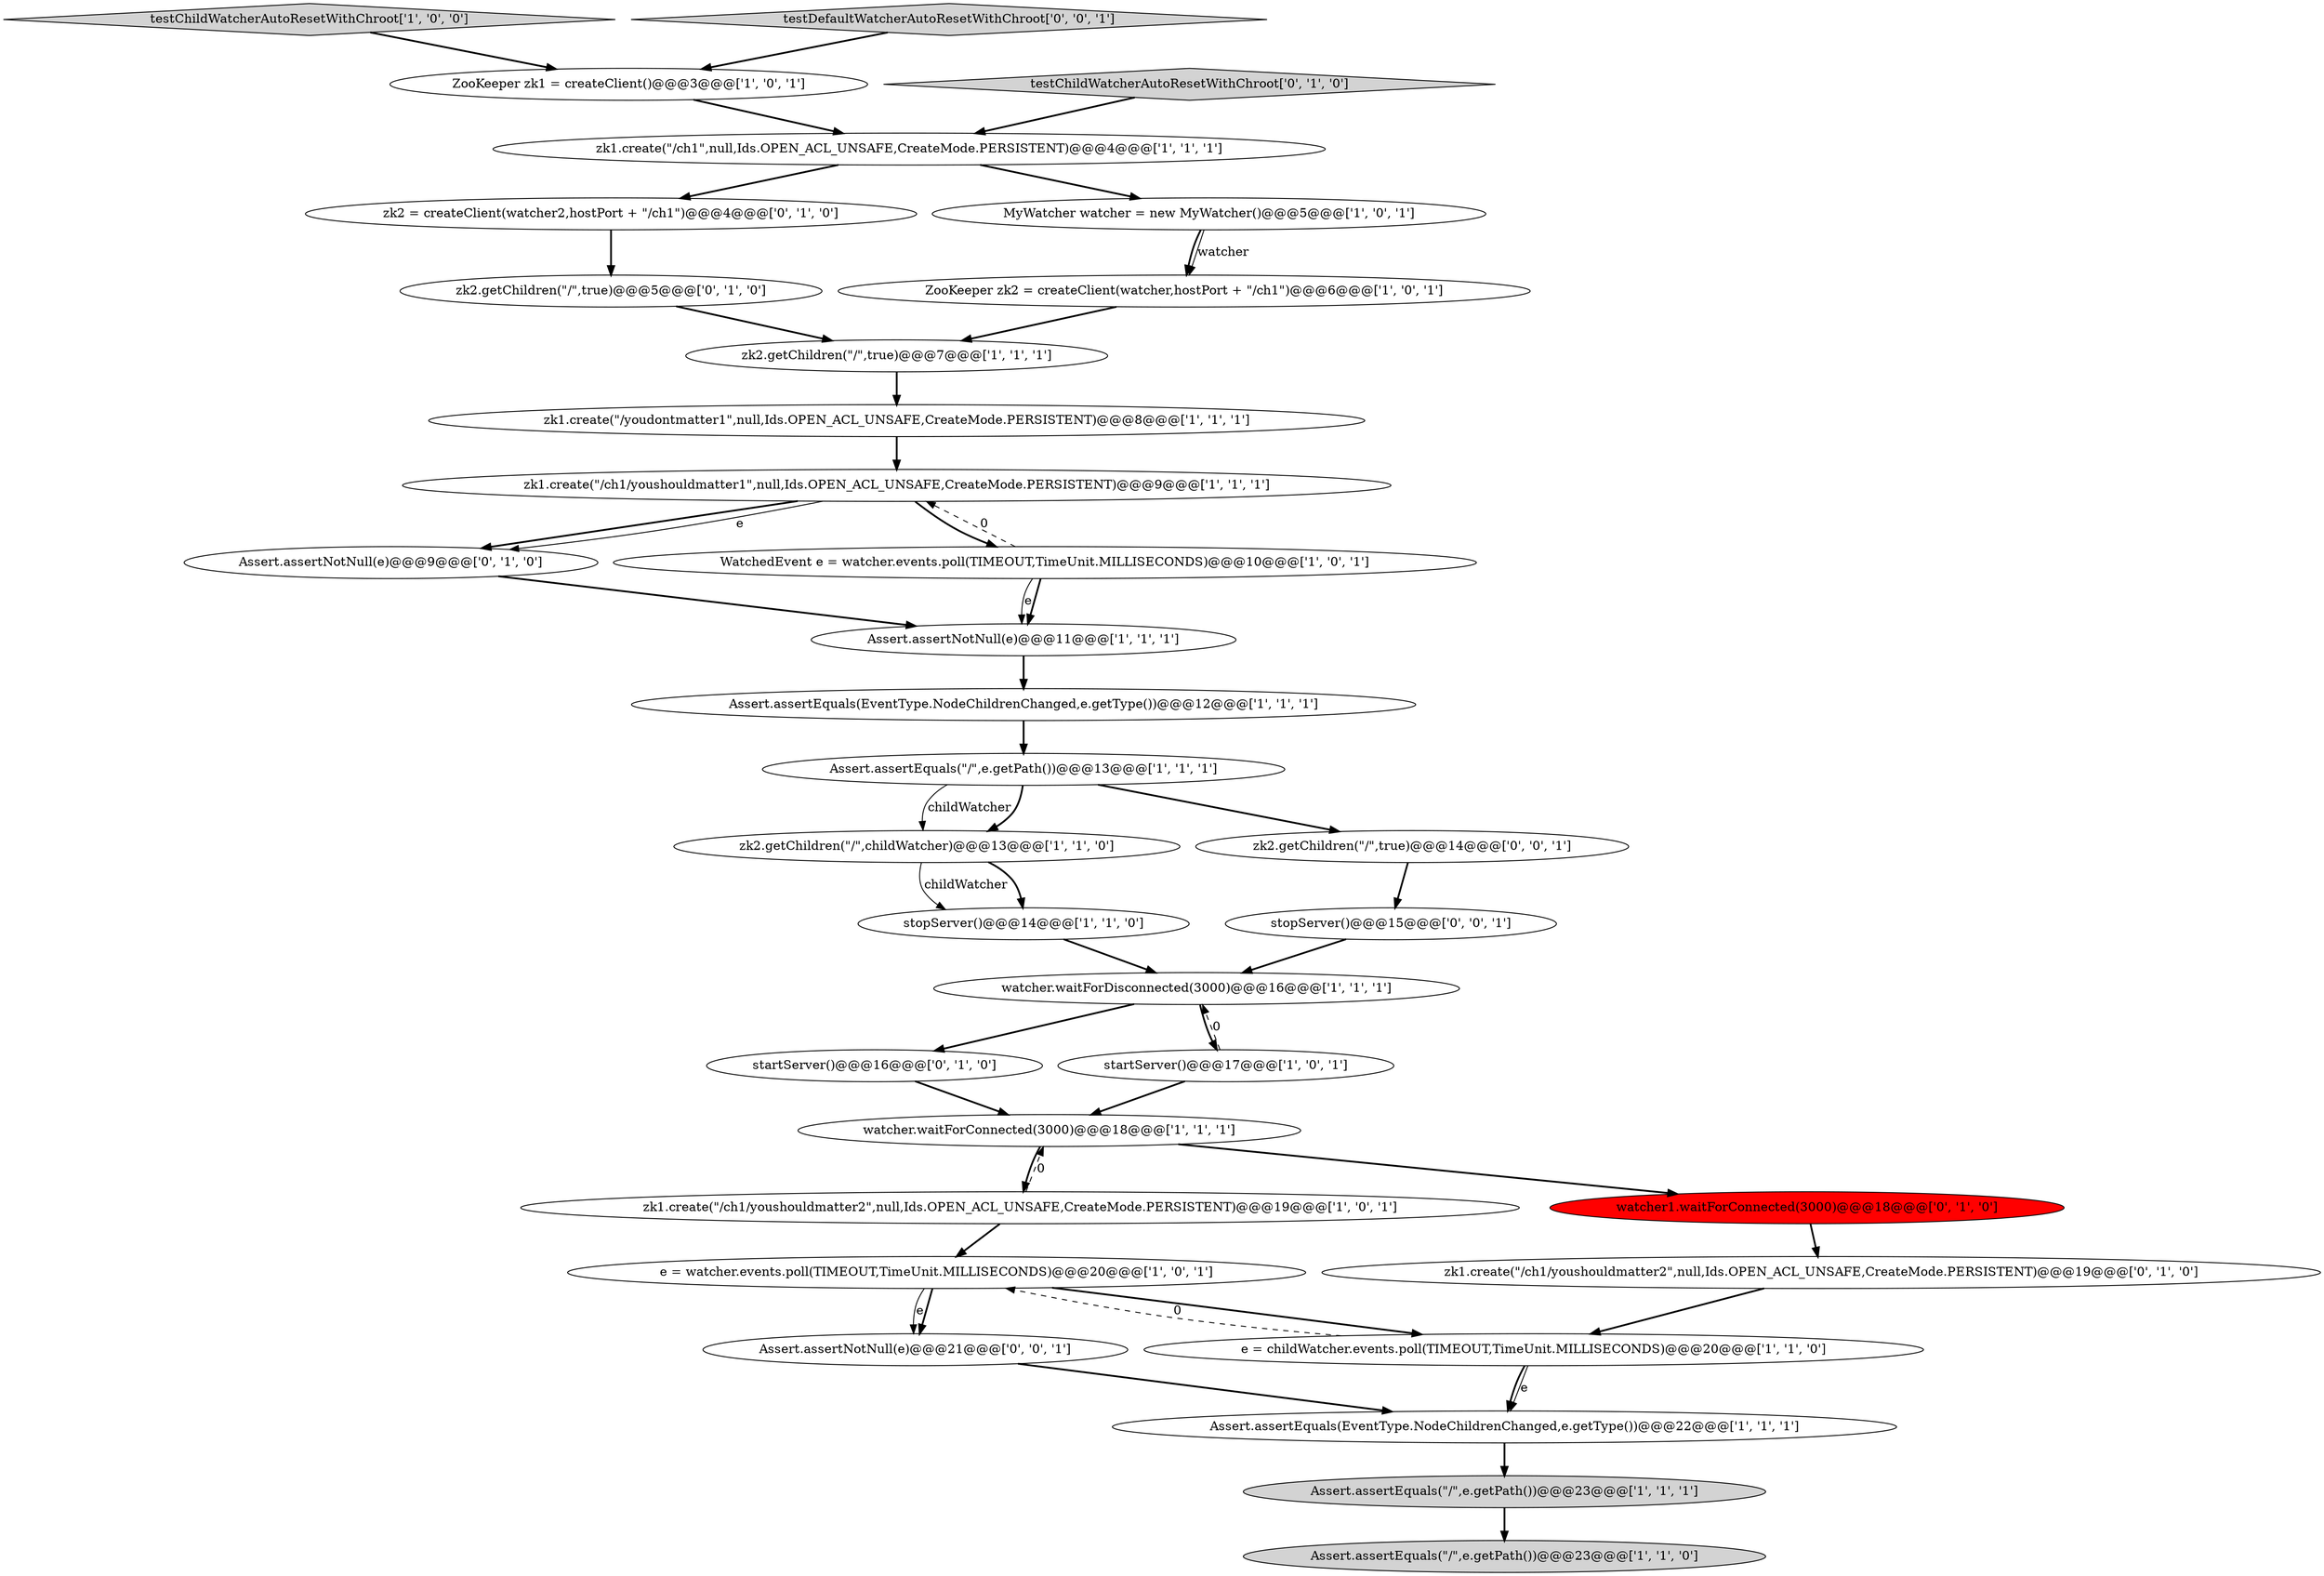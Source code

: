 digraph {
17 [style = filled, label = "Assert.assertEquals(EventType.NodeChildrenChanged,e.getType())@@@12@@@['1', '1', '1']", fillcolor = white, shape = ellipse image = "AAA0AAABBB1BBB"];
26 [style = filled, label = "Assert.assertNotNull(e)@@@9@@@['0', '1', '0']", fillcolor = white, shape = ellipse image = "AAA0AAABBB2BBB"];
14 [style = filled, label = "Assert.assertEquals(EventType.NodeChildrenChanged,e.getType())@@@22@@@['1', '1', '1']", fillcolor = white, shape = ellipse image = "AAA0AAABBB1BBB"];
21 [style = filled, label = "Assert.assertNotNull(e)@@@11@@@['1', '1', '1']", fillcolor = white, shape = ellipse image = "AAA0AAABBB1BBB"];
6 [style = filled, label = "zk1.create(\"/ch1/youshouldmatter1\",null,Ids.OPEN_ACL_UNSAFE,CreateMode.PERSISTENT)@@@9@@@['1', '1', '1']", fillcolor = white, shape = ellipse image = "AAA0AAABBB1BBB"];
13 [style = filled, label = "zk2.getChildren(\"/\",childWatcher)@@@13@@@['1', '1', '0']", fillcolor = white, shape = ellipse image = "AAA0AAABBB1BBB"];
11 [style = filled, label = "stopServer()@@@14@@@['1', '1', '0']", fillcolor = white, shape = ellipse image = "AAA0AAABBB1BBB"];
8 [style = filled, label = "watcher.waitForConnected(3000)@@@18@@@['1', '1', '1']", fillcolor = white, shape = ellipse image = "AAA0AAABBB1BBB"];
29 [style = filled, label = "zk1.create(\"/ch1/youshouldmatter2\",null,Ids.OPEN_ACL_UNSAFE,CreateMode.PERSISTENT)@@@19@@@['0', '1', '0']", fillcolor = white, shape = ellipse image = "AAA0AAABBB2BBB"];
24 [style = filled, label = "zk2 = createClient(watcher2,hostPort + \"/ch1\")@@@4@@@['0', '1', '0']", fillcolor = white, shape = ellipse image = "AAA0AAABBB2BBB"];
9 [style = filled, label = "e = childWatcher.events.poll(TIMEOUT,TimeUnit.MILLISECONDS)@@@20@@@['1', '1', '0']", fillcolor = white, shape = ellipse image = "AAA0AAABBB1BBB"];
30 [style = filled, label = "stopServer()@@@15@@@['0', '0', '1']", fillcolor = white, shape = ellipse image = "AAA0AAABBB3BBB"];
12 [style = filled, label = "zk2.getChildren(\"/\",true)@@@7@@@['1', '1', '1']", fillcolor = white, shape = ellipse image = "AAA0AAABBB1BBB"];
10 [style = filled, label = "WatchedEvent e = watcher.events.poll(TIMEOUT,TimeUnit.MILLISECONDS)@@@10@@@['1', '0', '1']", fillcolor = white, shape = ellipse image = "AAA0AAABBB1BBB"];
32 [style = filled, label = "Assert.assertNotNull(e)@@@21@@@['0', '0', '1']", fillcolor = white, shape = ellipse image = "AAA0AAABBB3BBB"];
0 [style = filled, label = "watcher.waitForDisconnected(3000)@@@16@@@['1', '1', '1']", fillcolor = white, shape = ellipse image = "AAA0AAABBB1BBB"];
5 [style = filled, label = "zk1.create(\"/youdontmatter1\",null,Ids.OPEN_ACL_UNSAFE,CreateMode.PERSISTENT)@@@8@@@['1', '1', '1']", fillcolor = white, shape = ellipse image = "AAA0AAABBB1BBB"];
27 [style = filled, label = "startServer()@@@16@@@['0', '1', '0']", fillcolor = white, shape = ellipse image = "AAA0AAABBB2BBB"];
7 [style = filled, label = "zk1.create(\"/ch1\",null,Ids.OPEN_ACL_UNSAFE,CreateMode.PERSISTENT)@@@4@@@['1', '1', '1']", fillcolor = white, shape = ellipse image = "AAA0AAABBB1BBB"];
3 [style = filled, label = "Assert.assertEquals(\"/\",e.getPath())@@@13@@@['1', '1', '1']", fillcolor = white, shape = ellipse image = "AAA0AAABBB1BBB"];
1 [style = filled, label = "e = watcher.events.poll(TIMEOUT,TimeUnit.MILLISECONDS)@@@20@@@['1', '0', '1']", fillcolor = white, shape = ellipse image = "AAA0AAABBB1BBB"];
4 [style = filled, label = "MyWatcher watcher = new MyWatcher()@@@5@@@['1', '0', '1']", fillcolor = white, shape = ellipse image = "AAA0AAABBB1BBB"];
20 [style = filled, label = "Assert.assertEquals(\"/\",e.getPath())@@@23@@@['1', '1', '1']", fillcolor = lightgray, shape = ellipse image = "AAA0AAABBB1BBB"];
18 [style = filled, label = "ZooKeeper zk1 = createClient()@@@3@@@['1', '0', '1']", fillcolor = white, shape = ellipse image = "AAA0AAABBB1BBB"];
15 [style = filled, label = "Assert.assertEquals(\"/\",e.getPath())@@@23@@@['1', '1', '0']", fillcolor = lightgray, shape = ellipse image = "AAA0AAABBB1BBB"];
22 [style = filled, label = "zk1.create(\"/ch1/youshouldmatter2\",null,Ids.OPEN_ACL_UNSAFE,CreateMode.PERSISTENT)@@@19@@@['1', '0', '1']", fillcolor = white, shape = ellipse image = "AAA0AAABBB1BBB"];
25 [style = filled, label = "testChildWatcherAutoResetWithChroot['0', '1', '0']", fillcolor = lightgray, shape = diamond image = "AAA0AAABBB2BBB"];
31 [style = filled, label = "zk2.getChildren(\"/\",true)@@@14@@@['0', '0', '1']", fillcolor = white, shape = ellipse image = "AAA0AAABBB3BBB"];
2 [style = filled, label = "startServer()@@@17@@@['1', '0', '1']", fillcolor = white, shape = ellipse image = "AAA0AAABBB1BBB"];
19 [style = filled, label = "testChildWatcherAutoResetWithChroot['1', '0', '0']", fillcolor = lightgray, shape = diamond image = "AAA0AAABBB1BBB"];
33 [style = filled, label = "testDefaultWatcherAutoResetWithChroot['0', '0', '1']", fillcolor = lightgray, shape = diamond image = "AAA0AAABBB3BBB"];
16 [style = filled, label = "ZooKeeper zk2 = createClient(watcher,hostPort + \"/ch1\")@@@6@@@['1', '0', '1']", fillcolor = white, shape = ellipse image = "AAA0AAABBB1BBB"];
23 [style = filled, label = "zk2.getChildren(\"/\",true)@@@5@@@['0', '1', '0']", fillcolor = white, shape = ellipse image = "AAA0AAABBB2BBB"];
28 [style = filled, label = "watcher1.waitForConnected(3000)@@@18@@@['0', '1', '0']", fillcolor = red, shape = ellipse image = "AAA1AAABBB2BBB"];
28->29 [style = bold, label=""];
8->28 [style = bold, label=""];
19->18 [style = bold, label=""];
6->26 [style = bold, label=""];
12->5 [style = bold, label=""];
9->14 [style = solid, label="e"];
3->13 [style = solid, label="childWatcher"];
0->27 [style = bold, label=""];
3->31 [style = bold, label=""];
10->6 [style = dashed, label="0"];
0->2 [style = bold, label=""];
29->9 [style = bold, label=""];
32->14 [style = bold, label=""];
10->21 [style = bold, label=""];
7->4 [style = bold, label=""];
1->32 [style = solid, label="e"];
25->7 [style = bold, label=""];
13->11 [style = bold, label=""];
1->9 [style = bold, label=""];
22->8 [style = dashed, label="0"];
8->22 [style = bold, label=""];
26->21 [style = bold, label=""];
9->1 [style = dashed, label="0"];
7->24 [style = bold, label=""];
11->0 [style = bold, label=""];
4->16 [style = solid, label="watcher"];
5->6 [style = bold, label=""];
2->0 [style = dashed, label="0"];
33->18 [style = bold, label=""];
6->10 [style = bold, label=""];
10->21 [style = solid, label="e"];
31->30 [style = bold, label=""];
6->26 [style = solid, label="e"];
9->14 [style = bold, label=""];
17->3 [style = bold, label=""];
3->13 [style = bold, label=""];
1->32 [style = bold, label=""];
13->11 [style = solid, label="childWatcher"];
23->12 [style = bold, label=""];
30->0 [style = bold, label=""];
22->1 [style = bold, label=""];
18->7 [style = bold, label=""];
20->15 [style = bold, label=""];
16->12 [style = bold, label=""];
21->17 [style = bold, label=""];
27->8 [style = bold, label=""];
2->8 [style = bold, label=""];
4->16 [style = bold, label=""];
14->20 [style = bold, label=""];
24->23 [style = bold, label=""];
}
